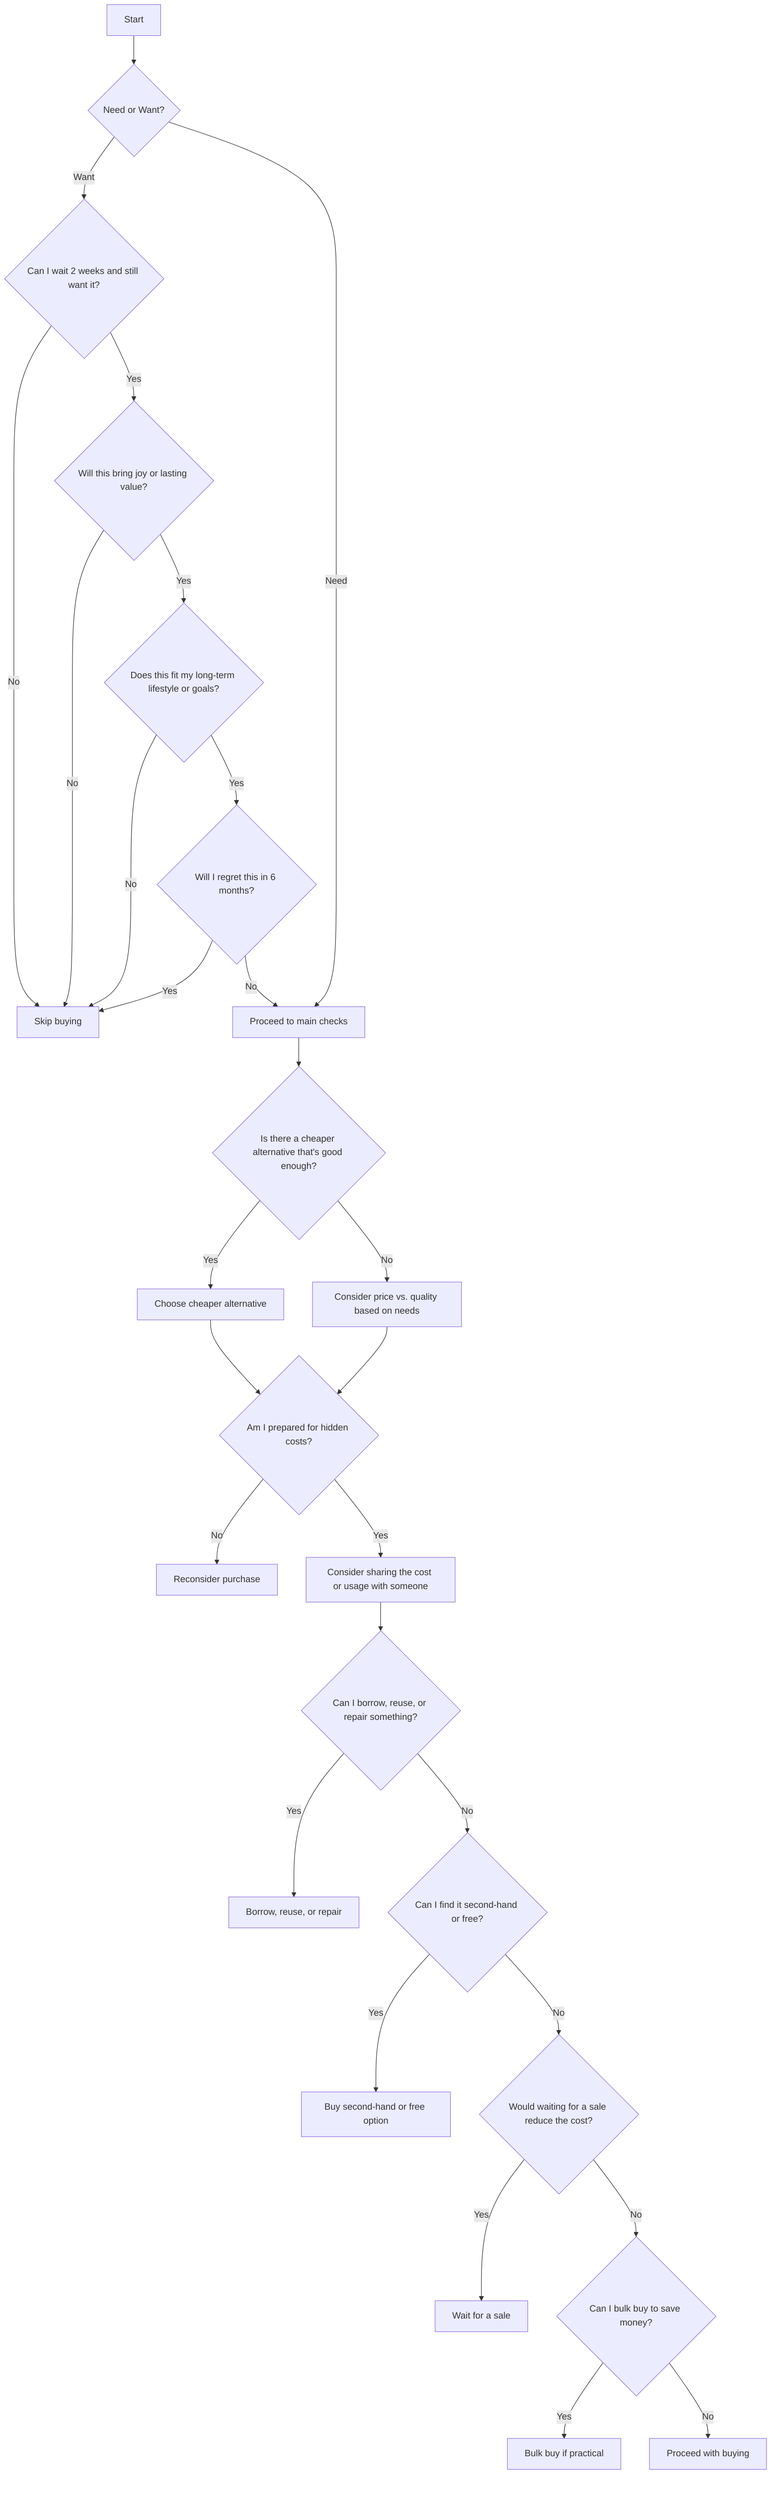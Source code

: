 flowchart TD
    A[Start] --> B{Need or Want?}
    
    %% Want Pre-Checks %%
    B -- Want --> C{Can I wait 2 weeks and still want it?}
    C -- No --> U[Skip buying]
    C -- Yes --> D{Will this bring joy or lasting value?}
    D -- No --> U
    D -- Yes --> E{Does this fit my long-term lifestyle or goals?}
    E -- No --> U
    E -- Yes --> F{Will I regret this in 6 months?}
    F -- Yes --> U
    F -- No --> G[Proceed to main checks]
    
    B -- Need --> G[Proceed to main checks]
    
    %% Main Flow for Both Need and Want %%
    G --> N{Is there a cheaper alternative that's good enough?}
    N -- Yes --> O[Choose cheaper alternative]
    N -- No --> H[Consider price vs. quality based on needs]
    
    O --> I{Am I prepared for hidden costs?}
    H --> I
    
    I -- No --> Y[Reconsider purchase]
    I -- Yes --> L[Consider sharing the cost or usage with someone]
    
    L --> J{Can I borrow, reuse, or repair something?}
    J -- Yes --> K[Borrow, reuse, or repair]
    J -- No --> P{Can I find it second-hand or free?}
    
    P -- Yes --> Q[Buy second-hand or free option]
    P -- No --> R{Would waiting for a sale reduce the cost?}
    
    R -- Yes --> S[Wait for a sale]
    R -- No --> T{Can I bulk buy to save money?}
    
    T -- Yes --> V[Bulk buy if practical]
    T -- No --> X[Proceed with buying]